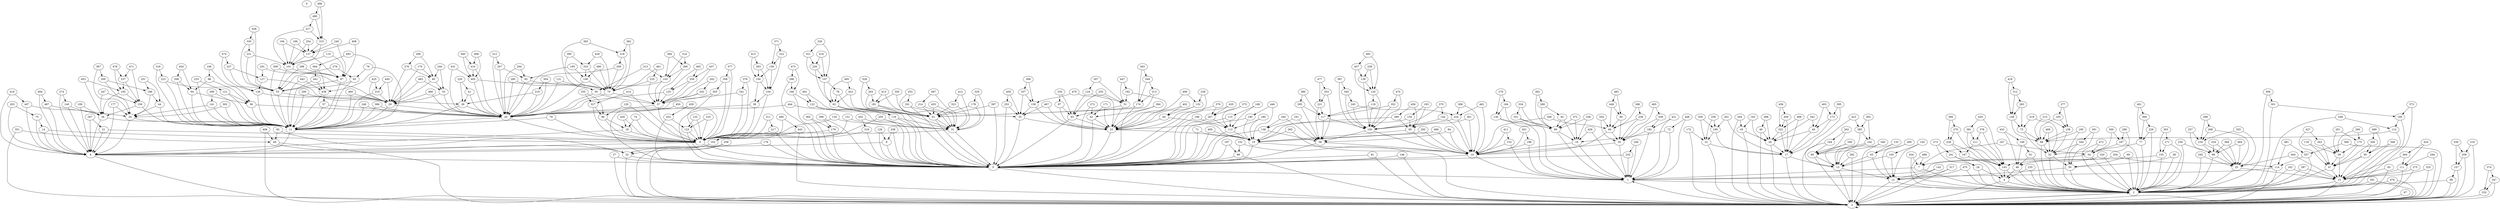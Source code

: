 digraph my_graph {
0;
1;
2;
3;
4;
5;
6;
7;
8;
9;
10;
11;
12;
13;
14;
15;
16;
17;
18;
19;
20;
21;
22;
23;
24;
25;
26;
27;
28;
29;
30;
31;
32;
33;
34;
35;
36;
37;
38;
39;
40;
41;
42;
43;
44;
45;
46;
47;
48;
49;
50;
51;
52;
53;
54;
55;
56;
57;
58;
59;
60;
61;
62;
63;
64;
65;
66;
67;
68;
69;
70;
71;
72;
73;
74;
75;
76;
77;
78;
79;
80;
81;
82;
83;
84;
85;
86;
87;
88;
89;
90;
91;
92;
93;
94;
95;
96;
97;
98;
99;
100;
101;
102;
103;
104;
105;
106;
107;
108;
109;
110;
111;
112;
113;
114;
115;
116;
117;
118;
119;
120;
121;
122;
123;
124;
125;
126;
127;
128;
129;
130;
131;
132;
133;
134;
135;
136;
137;
138;
139;
140;
141;
142;
143;
144;
145;
146;
147;
148;
149;
150;
151;
152;
153;
154;
155;
156;
157;
158;
159;
160;
161;
162;
163;
164;
165;
166;
167;
168;
169;
170;
171;
172;
173;
174;
175;
176;
177;
178;
179;
180;
181;
182;
183;
184;
185;
186;
187;
188;
189;
190;
191;
192;
193;
194;
195;
196;
197;
198;
199;
200;
201;
202;
203;
204;
205;
206;
207;
208;
209;
210;
211;
212;
213;
214;
215;
216;
217;
218;
219;
220;
221;
222;
223;
224;
225;
226;
227;
228;
229;
230;
231;
232;
233;
234;
235;
236;
237;
238;
239;
240;
241;
242;
243;
244;
245;
246;
247;
248;
249;
250;
251;
252;
253;
254;
255;
256;
257;
258;
259;
260;
261;
262;
263;
264;
265;
266;
267;
268;
269;
270;
271;
272;
273;
274;
275;
276;
277;
278;
279;
280;
281;
282;
283;
284;
285;
286;
287;
288;
289;
290;
291;
292;
293;
294;
295;
296;
297;
298;
299;
300;
301;
302;
303;
304;
305;
306;
307;
308;
309;
310;
311;
312;
313;
314;
315;
316;
317;
318;
319;
320;
321;
322;
323;
324;
325;
326;
327;
328;
329;
330;
331;
332;
333;
334;
335;
336;
337;
338;
339;
340;
341;
342;
343;
344;
345;
346;
347;
348;
349;
350;
351;
352;
353;
354;
355;
356;
357;
358;
359;
360;
361;
362;
363;
364;
365;
366;
367;
368;
369;
370;
371;
372;
373;
374;
375;
376;
377;
378;
379;
380;
381;
382;
383;
384;
385;
386;
387;
388;
389;
390;
391;
392;
393;
394;
395;
396;
397;
398;
399;
400;
401;
402;
403;
404;
405;
406;
407;
408;
409;
410;
411;
412;
413;
414;
415;
416;
417;
418;
419;
420;
421;
422;
423;
424;
425;
426;
427;
428;
429;
430;
431;
432;
433;
434;
435;
436;
437;
438;
439;
440;
441;
442;
443;
444;
445;
446;
447;
448;
449;
450;
451;
452;
453;
454;
455;
456;
457;
458;
459;
460;
461;
462;
463;
464;
465;
466;
467;
468;
469;
470;
471;
472;
473;
474;
475;
476;
477;
478;
479;
480;
481;
482;
483;
484;
485;
486;
487;
488;
489;
490;
491;
492;
493;
494;
495;
496;
497;
498;
499;
1->2
2->3
3->1
3->2
3->3
4->3
4->2
5->3
5->1
6->5
6->3
7->1
7->2
8->6
8->5
9->6
9->5
10->5
10->1
11->9
11->6
12->3
12->2
13->12
13->3
14->9
14->6
15->2
15->3
16->10
16->1
17->13
17->3
18->9
18->6
19->10
19->5
20->11
20->9
21->9
21->6
22->17
22->3
23->19
23->5
24->4
24->2
25->15
25->2
26->17
26->3
27->5
27->3
28->20
28->11
29->20
29->11
30->12
30->2
31->9
31->5
32->5
32->3
33->29
33->20
34->11
34->6
35->23
35->5
36->11
36->6
37->20
37->9
38->30
38->2
39->20
39->9
40->26
40->17
41->28
41->20
42->23
42->5
43->23
43->5
44->34
44->11
45->26
45->3
46->26
46->3
47->15
47->2
48->4
48->2
49->32
49->3
50->37
50->20
51->43
51->23
52->30
52->2
53->28
53->11
54->7
54->2
55->10
55->1
56->20
56->11
57->20
57->11
58->10
58->5
59->47
59->15
60->13
60->3
61->31
61->5
62->61
62->5
63->13
63->12
64->23
64->19
65->53
65->11
66->55
66->10
67->3
68->52
68->2
69->30
69->2
70->37
70->20
71->19
71->5
72->16
72->1
73->68
73->52
74->18
74->9
75->14
75->6
76->65
76->11
77->52
77->2
78->62
78->61
79->11
79->9
80->33
80->29
81->5
81->3
82->49
82->32
83->70
83->20
84->58
84->10
85->19
85->10
86->25
86->2
87->53
87->11
88->5
88->3
89->16
89->1
90->66
90->55
91->48
91->2
92->89
92->16
93->15
93->3
94->56
94->11
95->47
95->15
96->18
96->9
97->43
97->23
98->94
98->56
99->2
99->3
100->58
100->10
101->87
101->53
102->32
102->3
103->50
103->37
104->39
104->9
105->13
105->12
106->98
106->56
107->78
107->62
108->70
108->20
109->36
109->6
110->101
110->87
111->15
111->3
112->68
112->2
113->19
113->5
114->3
114->1
115->113
115->5
116->31
116->5
117->100
117->58
118->59
118->47
119->117
119->100
120->119
120->100
121->56
121->11
122->116
122->5
123->9
123->5
124->51
124->43
125->37
125->20
126->29
126->11
127->126
127->29
128->8
128->5
129->96
129->9
130->89
130->1
131->70
131->20
132->64
132->23
133->123
133->9
134->31
134->9
135->63
135->13
136->58
136->5
137->101
137->87
138->68
138->52
139->120
139->100
140->36
140->6
141->34
141->11
142->12
142->3
143->4
143->2
144->100
144->10
145->105
145->12
146->5
146->3
147->143
147->4
148->73
148->68
149->91
149->48
150->104
150->39
151->31
151->9
152->88
152->3
153->10
153->1
154->85
154->19
155->143
155->2
156->150
156->104
157->99
157->3
158->35
158->23
159->36
159->11
160->136
160->58
161->136
161->58
162->15
162->2
163->45
163->26
164->60
164->3
165->159
165->36
166->122
166->5
167->54
167->7
168->115
168->113
169->60
169->13
170->80
170->29
171->42
171->23
172->22
172->3
173->40
173->17
174->61
174->5
175->59
175->47
176->6
176->5
177->34
177->6
178->61
178->31
179->9
179->5
180->113
180->19
181->61
181->31
182->55
182->1
183->138
183->68
184->130
184->89
185->68
185->2
186->44
186->34
187->54
187->2
188->113
188->5
189->112
189->2
190->23
190->19
191->35
191->5
192->51
192->23
193->154
193->85
194->137
194->101
195->108
195->20
196->10
196->1
197->88
197->5
198->137
198->101
199->22
199->17
200->186
200->34
201->175
201->59
202->37
202->20
203->75
203->6
204->114
204->1
205->31
205->9
206->83
206->70
207->83
207->20
208->94
208->11
209->157
209->3
210->123
210->9
211->147
211->143
212->207
212->20
213->174
213->61
214->61
214->31
215->138
215->68
216->209
216->3
217->9
217->5
218->206
218->70
219->28
219->20
220->41
220->28
221->117
221->58
222->156
222->104
223->53
223->11
224->100
224->10
225->70
225->37
226->107
226->62
227->127
227->126
228->147
228->143
229->77
229->2
230->97
230->43
231->101
231->53
232->5
232->1
233->121
233->11
234->86
234->25
235->4
235->2
236->139
236->120
237->165
237->159
238->66
238->55
239->132
239->23
240->137
240->87
241->24
241->2
242->60
242->13
243->202
243->37
244->80
244->33
245->224
245->100
246->232
246->1
247->159
247->36
248->112
248->2
249->20
249->11
250->86
250->2
251->186
251->44
252->35
252->5
253->191
253->5
254->137
254->101
255->51
255->43
256->199
256->22
257->234
257->86
258->32
258->3
259->125
259->37
260->175
260->59
261->199
261->17
262->164
262->60
263->181
263->61
264->83
264->20
265->19
265->10
266->103
266->37
267->113
267->5
268->234
268->25
269->63
269->12
270->228
270->143
271->155
271->2
272->42
272->5
273->241
273->24
274->140
274->6
275->15
275->3
276->80
276->29
277->183
277->138
278->65
278->53
279->184
279->130
280->92
280->89
281->2
281->3
282->13
282->3
283->148
283->73
284->111
284->3
285->50
285->20
286->276
286->80
287->15
287->2
288->268
288->234
289->187
289->54
290->29
290->11
291->127
291->29
292->25
292->2
293->19
293->10
294->45
294->3
295->117
295->58
296->166
296->5
297->21
297->6
298->87
298->53
299->141
299->11
300->187
300->54
301->189
301->2
302->34
302->11
303->271
303->155
304->219
304->20
305->37
305->9
306->301
306->2
307->124
307->51
308->224
308->10
309->87
309->11
310->29
310->11
311->217
311->9
312->283
312->148
313->103
313->50
314->266
314->103
315->137
315->101
316->223
316->11
317->12
317->3
318->9
318->5
319->73
319->52
320->48
320->2
321->226
321->107
322->26
322->17
323->61
323->31
324->86
324->25
325->15
325->3
326->321
326->107
327->96
327->9
328->263
328->61
329->178
329->31
330->231
330->53
331->89
331->1
332->3
333->108
333->70
334->331
334->89
335->327
335->96
336->89
336->16
337->158
337->35
338->8
338->5
339->209
339->157
340->60
340->3
341->37
341->9
342->40
342->26
343->59
343->47
344->52
344->30
345->245
345->100
346->95
346->15
347->332
347->3
348->66
348->10
349->213
349->174
350->181
350->31
351->49
351->3
352->117
352->100
353->221
353->58
354->66
354->55
355->234
355->25
356->95
356->47
357->114
357->3
358->305
358->9
359->199
359->22
360->270
360->228
361->85
361->10
362->218
362->70
363->349
363->174
364->111
364->15
365->179
365->5
366->229
366->77
367->200
367->34
368->357
368->3
369->86
369->25
370->144
370->100
371->222
371->156
372->89
372->16
373->189
373->2
374->347
374->332
375->267
375->113
376->341
376->9
377->358
377->9
378->211
378->143
379->267
379->5
380->295
380->117
381->211
381->143
382->280
382->89
383->218
383->70
384->266
384->103
385->242
385->13
386->238
386->66
387->345
387->100
388->46
388->26
389->85
389->19
390->333
390->70
391->344
391->30
392->385
392->242
393->150
393->104
394->42
394->23
395->173
395->17
396->20
396->11
397->61
397->5
398->337
398->158
399->179
399->5
400->19
400->5
401->366
401->77
402->64
402->23
403->173
403->40
404->25
404->15
405->50
405->20
406->49
406->3
407->36
407->6
408->137
408->87
409->322
409->17
410->405
410->20
411->153
411->10
412->323
412->31
413->181
413->61
414->327
414->9
415->393
415->150
416->226
416->107
417->315
417->101
418->312
418->148
419->407
419->6
420->381
420->143
421->182
421->1
422->62
422->61
423->385
423->13
424->364
424->111
425->310
425->29
426->16
426->1
427->343
427->47
428->330
428->53
429->333
429->70
430->18
430->9
431->405
431->20
432->123
432->5
433->149
433->48
434->7
434->2
435->267
435->5
436->182
436->55
437->259
437->37
438->57
438->11
439->432
439->5
440->410
440->405
441->438
441->11
442->438
442->11
443->102
443->3
444->116
444->5
445->310
445->29
446->190
446->19
447->192
447->51
448->72
448->1
449->90
449->66
450->20
450->9
451->196
451->10
452->318
452->5
453->165
453->36
454->208
454->94
455->61
455->31
456->409
456->322
457->139
457->120
458->389
458->85
459->252
459->35
460->29
460->11
461->225
461->70
462->224
462->10
463->33
463->29
464->441
464->438
465->436
465->55
466->29
466->20
467->35
467->23
468->410
468->405
469->68
469->52
470->352
470->100
471->237
471->159
472->54
472->2
473->296
473->166
474->227
474->126
475->12
475->2
476->3
476->2
477->353
477->221
478->237
478->165
479->158
479->23
480->417
480->315
481->357
481->114
482->457
482->120
483->449
483->90
484->86
484->25
485->443
485->102
486->19
486->10
487->34
487->6
488->7
488->2
489->356
489->95
490->108
490->70
491->122
491->116
492->259
492->125
493->464
493->438
494->487
494->6
495->422
495->62
496->480
496->315
497->214
497->31
498->322
498->17
499->132
499->23
}